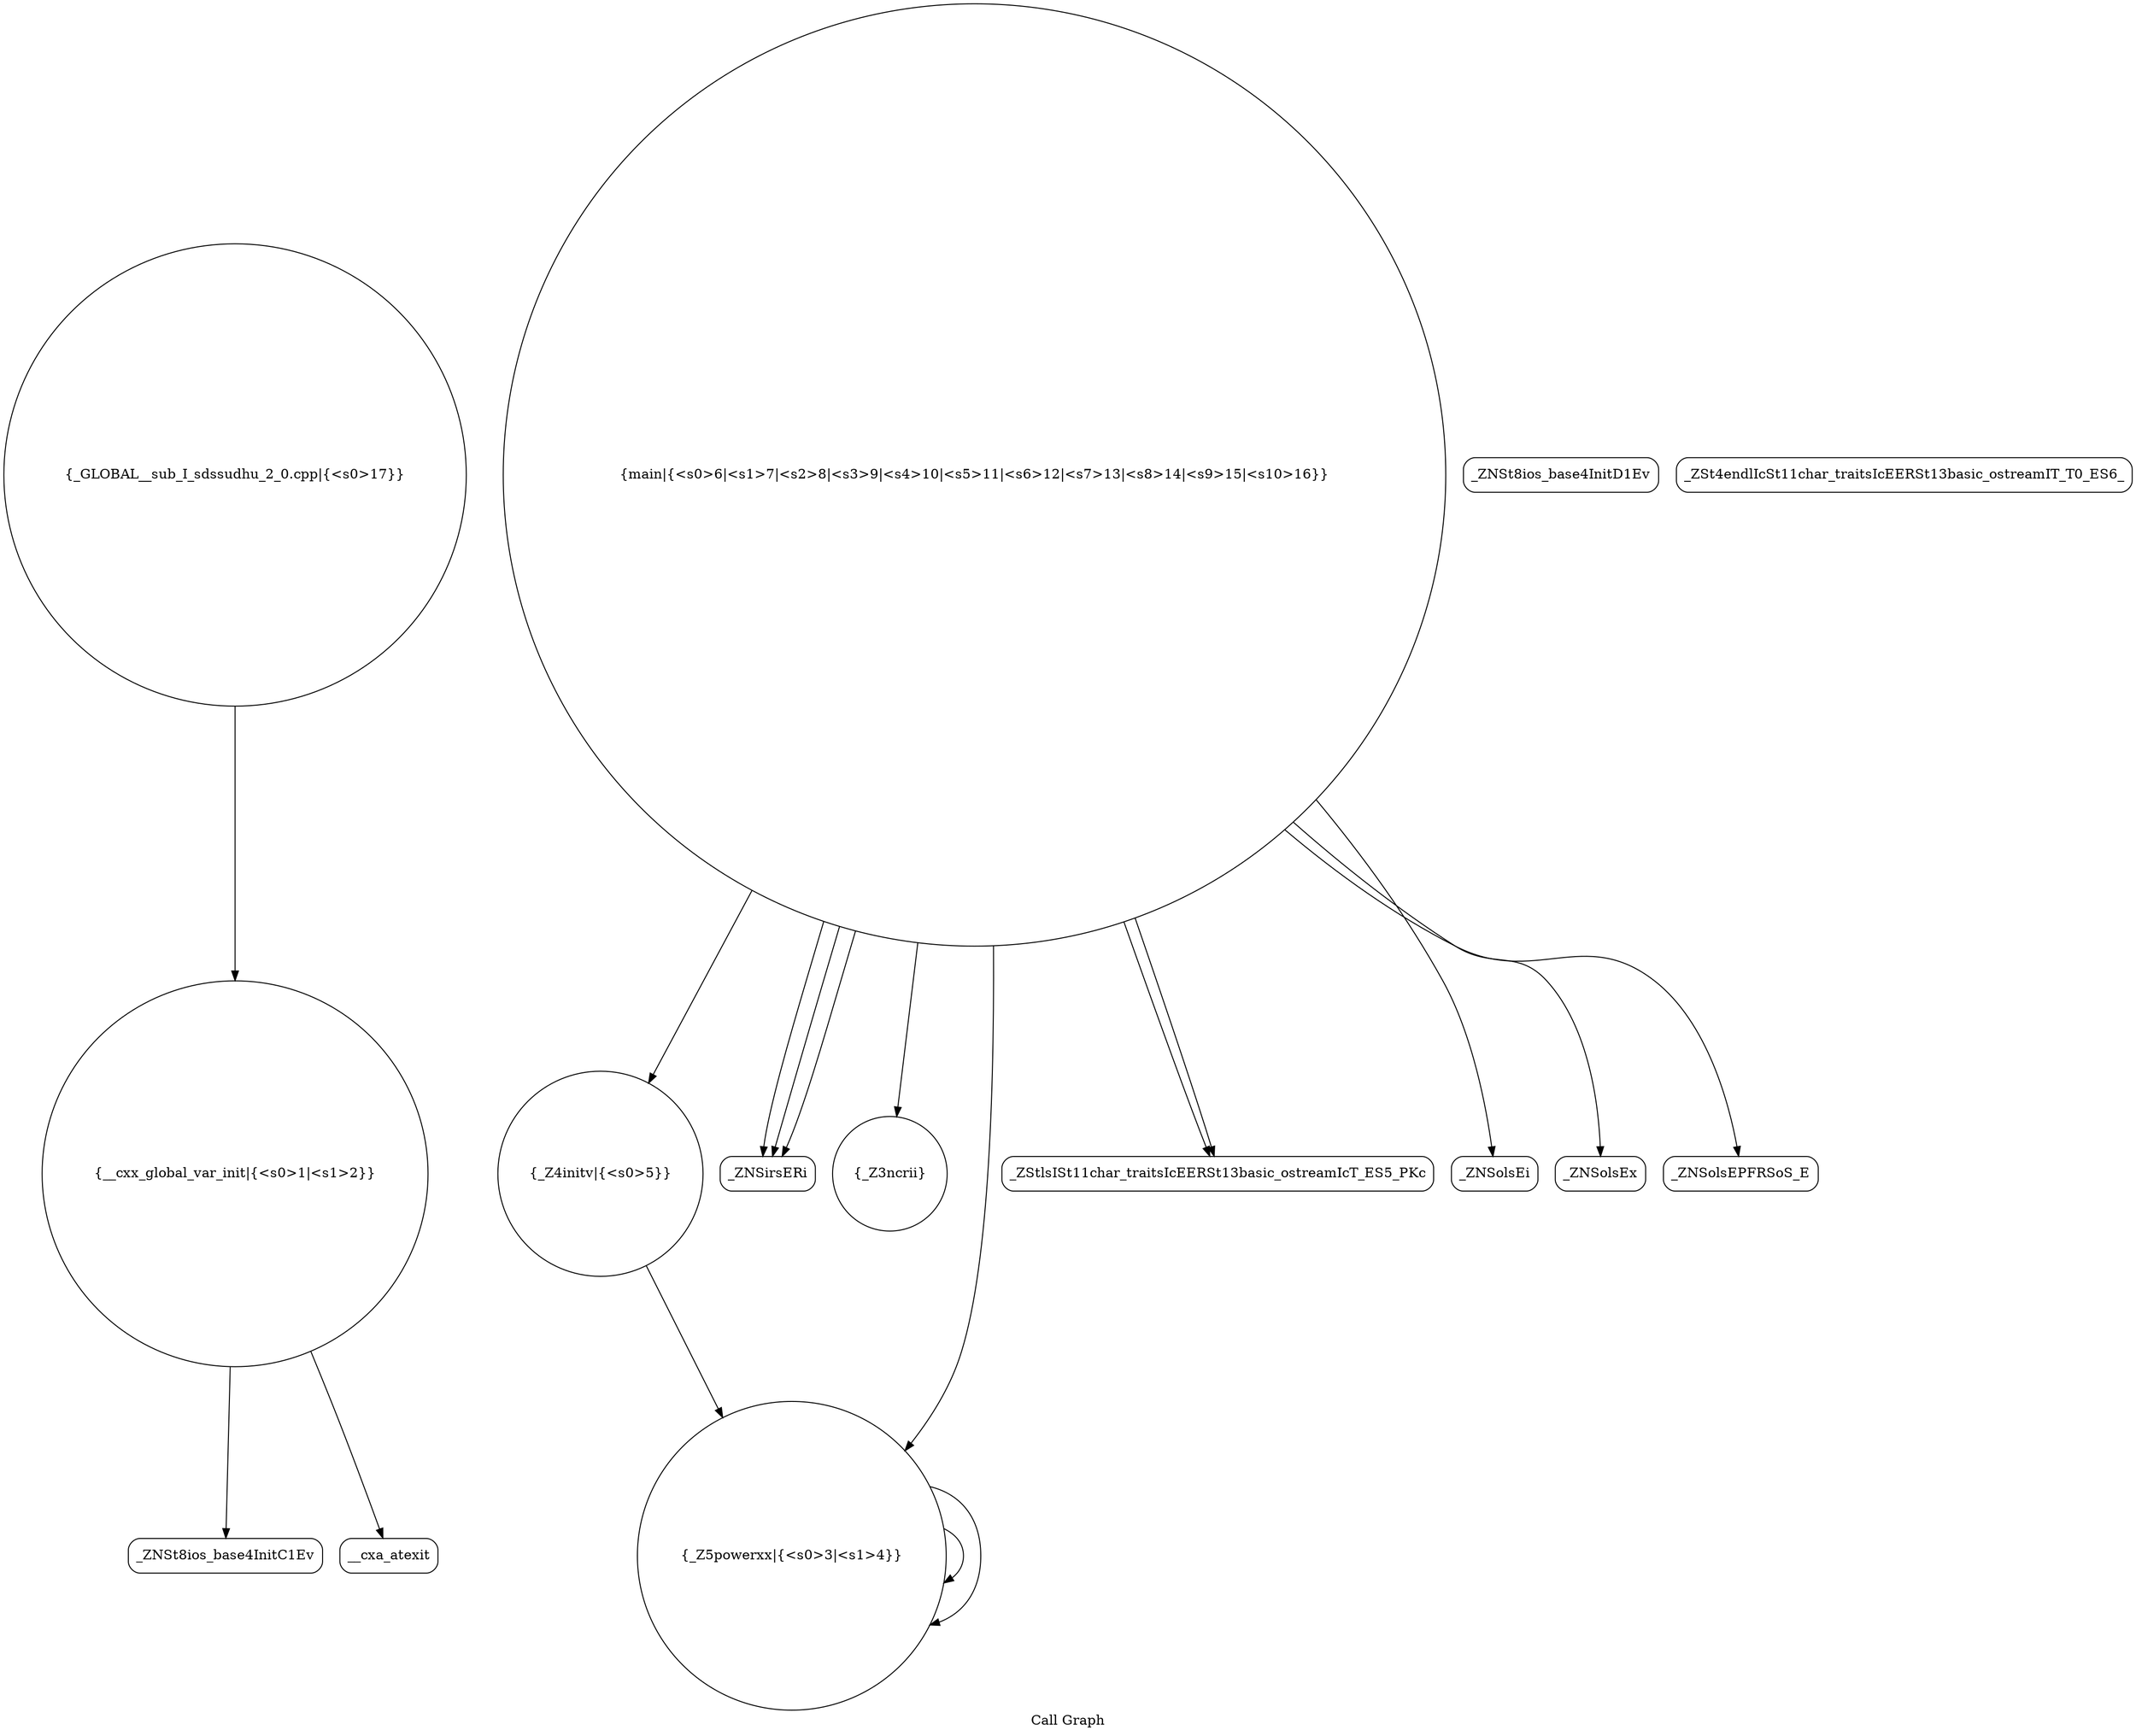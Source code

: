 digraph "Call Graph" {
	label="Call Graph";

	Node0x55590b9753a0 [shape=record,shape=circle,label="{__cxx_global_var_init|{<s0>1|<s1>2}}"];
	Node0x55590b9753a0:s0 -> Node0x55590b975830[color=black];
	Node0x55590b9753a0:s1 -> Node0x55590b975930[color=black];
	Node0x55590b975b30 [shape=record,shape=circle,label="{main|{<s0>6|<s1>7|<s2>8|<s3>9|<s4>10|<s5>11|<s6>12|<s7>13|<s8>14|<s9>15|<s10>16}}"];
	Node0x55590b975b30:s0 -> Node0x55590b975a30[color=black];
	Node0x55590b975b30:s1 -> Node0x55590b975bb0[color=black];
	Node0x55590b975b30:s2 -> Node0x55590b975bb0[color=black];
	Node0x55590b975b30:s3 -> Node0x55590b975bb0[color=black];
	Node0x55590b975b30:s4 -> Node0x55590b975ab0[color=black];
	Node0x55590b975b30:s5 -> Node0x55590b9759b0[color=black];
	Node0x55590b975b30:s6 -> Node0x55590b975c30[color=black];
	Node0x55590b975b30:s7 -> Node0x55590b975cb0[color=black];
	Node0x55590b975b30:s8 -> Node0x55590b975c30[color=black];
	Node0x55590b975b30:s9 -> Node0x55590b975d30[color=black];
	Node0x55590b975b30:s10 -> Node0x55590b975db0[color=black];
	Node0x55590b975eb0 [shape=record,shape=circle,label="{_GLOBAL__sub_I_sdssudhu_2_0.cpp|{<s0>17}}"];
	Node0x55590b975eb0:s0 -> Node0x55590b9753a0[color=black];
	Node0x55590b9758b0 [shape=record,shape=Mrecord,label="{_ZNSt8ios_base4InitD1Ev}"];
	Node0x55590b975c30 [shape=record,shape=Mrecord,label="{_ZStlsISt11char_traitsIcEERSt13basic_ostreamIcT_ES5_PKc}"];
	Node0x55590b9759b0 [shape=record,shape=circle,label="{_Z5powerxx|{<s0>3|<s1>4}}"];
	Node0x55590b9759b0:s0 -> Node0x55590b9759b0[color=black];
	Node0x55590b9759b0:s1 -> Node0x55590b9759b0[color=black];
	Node0x55590b975d30 [shape=record,shape=Mrecord,label="{_ZNSolsEx}"];
	Node0x55590b975ab0 [shape=record,shape=circle,label="{_Z3ncrii}"];
	Node0x55590b975e30 [shape=record,shape=Mrecord,label="{_ZSt4endlIcSt11char_traitsIcEERSt13basic_ostreamIT_T0_ES6_}"];
	Node0x55590b975830 [shape=record,shape=Mrecord,label="{_ZNSt8ios_base4InitC1Ev}"];
	Node0x55590b975bb0 [shape=record,shape=Mrecord,label="{_ZNSirsERi}"];
	Node0x55590b975930 [shape=record,shape=Mrecord,label="{__cxa_atexit}"];
	Node0x55590b975cb0 [shape=record,shape=Mrecord,label="{_ZNSolsEi}"];
	Node0x55590b975a30 [shape=record,shape=circle,label="{_Z4initv|{<s0>5}}"];
	Node0x55590b975a30:s0 -> Node0x55590b9759b0[color=black];
	Node0x55590b975db0 [shape=record,shape=Mrecord,label="{_ZNSolsEPFRSoS_E}"];
}
